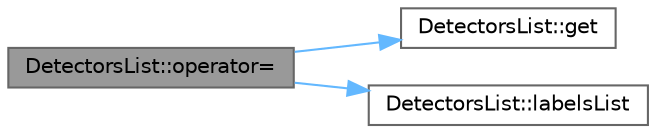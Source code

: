 digraph "DetectorsList::operator="
{
 // LATEX_PDF_SIZE
  bgcolor="transparent";
  edge [fontname=Helvetica,fontsize=10,labelfontname=Helvetica,labelfontsize=10];
  node [fontname=Helvetica,fontsize=10,shape=box,height=0.2,width=0.4];
  rankdir="LR";
  Node1 [id="Node000001",label="DetectorsList::operator=",height=0.2,width=0.4,color="gray40", fillcolor="grey60", style="filled", fontcolor="black",tooltip=" "];
  Node1 -> Node2 [id="edge1_Node000001_Node000002",color="steelblue1",style="solid",tooltip=" "];
  Node2 [id="Node000002",label="DetectorsList::get",height=0.2,width=0.4,color="grey40", fillcolor="white", style="filled",URL="$class_detectors_list.html#ae4d1574219c273f49296a8fc46a47e42",tooltip=" "];
  Node1 -> Node3 [id="edge2_Node000001_Node000003",color="steelblue1",style="solid",tooltip=" "];
  Node3 [id="Node000003",label="DetectorsList::labelsList",height=0.2,width=0.4,color="grey40", fillcolor="white", style="filled",URL="$class_detectors_list.html#a595d690a837e78f9ecc9438ed5de195c",tooltip=" "];
}
